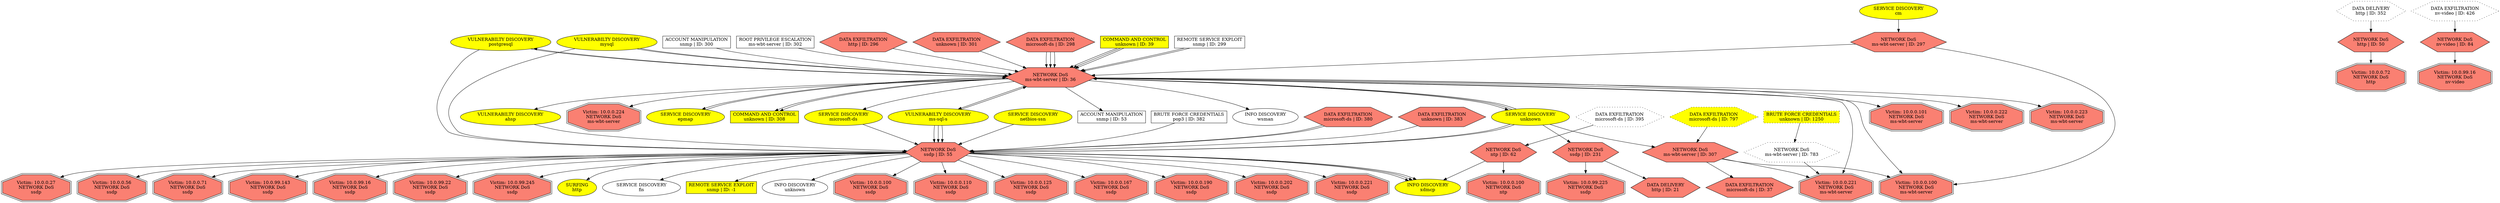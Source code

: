 digraph "" {
	"NETWORK DoS
ssdp | ID: 55"	[fillcolor=salmon,
		shape=hexagon,
		style=filled,
		tooltip="\"ET DOS Possible SSDP Amplification Scan in Progress\""];
	"Victim: 10.0.0.100
NETWORK DoS
ssdp"	[fillcolor=salmon,
		shape=doubleoctagon,
		style=filled];
	"NETWORK DoS
ssdp | ID: 55" -> "Victim: 10.0.0.100
NETWORK DoS
ssdp"	[key=0,
		data="{}"];
	"Victim: 10.0.0.110
NETWORK DoS
ssdp"	[fillcolor=salmon,
		shape=doubleoctagon,
		style=filled];
	"NETWORK DoS
ssdp | ID: 55" -> "Victim: 10.0.0.110
NETWORK DoS
ssdp"	[key=0,
		data="{}"];
	"Victim: 10.0.0.125
NETWORK DoS
ssdp"	[fillcolor=salmon,
		shape=doubleoctagon,
		style=filled];
	"NETWORK DoS
ssdp | ID: 55" -> "Victim: 10.0.0.125
NETWORK DoS
ssdp"	[key=0,
		data="{}"];
	"Victim: 10.0.0.167
NETWORK DoS
ssdp"	[fillcolor=salmon,
		shape=doubleoctagon,
		style=filled];
	"NETWORK DoS
ssdp | ID: 55" -> "Victim: 10.0.0.167
NETWORK DoS
ssdp"	[key=0,
		data="{}"];
	"Victim: 10.0.0.190
NETWORK DoS
ssdp"	[fillcolor=salmon,
		shape=doubleoctagon,
		style=filled];
	"NETWORK DoS
ssdp | ID: 55" -> "Victim: 10.0.0.190
NETWORK DoS
ssdp"	[key=0,
		data="{}"];
	"Victim: 10.0.0.202
NETWORK DoS
ssdp"	[fillcolor=salmon,
		shape=doubleoctagon,
		style=filled];
	"NETWORK DoS
ssdp | ID: 55" -> "Victim: 10.0.0.202
NETWORK DoS
ssdp"	[key=0,
		data="{}"];
	"Victim: 10.0.0.221
NETWORK DoS
ssdp"	[fillcolor=salmon,
		shape=doubleoctagon,
		style=filled];
	"NETWORK DoS
ssdp | ID: 55" -> "Victim: 10.0.0.221
NETWORK DoS
ssdp"	[key=0,
		data="{}"];
	"Victim: 10.0.0.27
NETWORK DoS
ssdp"	[fillcolor=salmon,
		shape=doubleoctagon,
		style=filled];
	"NETWORK DoS
ssdp | ID: 55" -> "Victim: 10.0.0.27
NETWORK DoS
ssdp"	[key=0,
		data="{}"];
	"Victim: 10.0.0.56
NETWORK DoS
ssdp"	[fillcolor=salmon,
		shape=doubleoctagon,
		style=filled];
	"NETWORK DoS
ssdp | ID: 55" -> "Victim: 10.0.0.56
NETWORK DoS
ssdp"	[key=0,
		data="{}"];
	"Victim: 10.0.0.71
NETWORK DoS
ssdp"	[fillcolor=salmon,
		shape=doubleoctagon,
		style=filled];
	"NETWORK DoS
ssdp | ID: 55" -> "Victim: 10.0.0.71
NETWORK DoS
ssdp"	[key=0,
		data="{}"];
	"Victim: 10.0.99.143
NETWORK DoS
ssdp"	[fillcolor=salmon,
		shape=doubleoctagon,
		style=filled];
	"NETWORK DoS
ssdp | ID: 55" -> "Victim: 10.0.99.143
NETWORK DoS
ssdp"	[key=0,
		data="{}"];
	"Victim: 10.0.99.16
NETWORK DoS
ssdp"	[fillcolor=salmon,
		shape=doubleoctagon,
		style=filled];
	"NETWORK DoS
ssdp | ID: 55" -> "Victim: 10.0.99.16
NETWORK DoS
ssdp"	[key=0,
		data="{}"];
	"Victim: 10.0.99.22
NETWORK DoS
ssdp"	[fillcolor=salmon,
		shape=doubleoctagon,
		style=filled];
	"NETWORK DoS
ssdp | ID: 55" -> "Victim: 10.0.99.22
NETWORK DoS
ssdp"	[key=0,
		data="{}"];
	"Victim: 10.0.99.245
NETWORK DoS
ssdp"	[fillcolor=salmon,
		shape=doubleoctagon,
		style=filled];
	"NETWORK DoS
ssdp | ID: 55" -> "Victim: 10.0.99.245
NETWORK DoS
ssdp"	[key=0,
		data="{}"];
	"INFO DISCOVERY
xdmcp"	[fillcolor=yellow,
		shape=oval,
		style=filled,
		tooltip="\"GPL RPC xdmcp info query\""];
	"NETWORK DoS
ssdp | ID: 55" -> "INFO DISCOVERY
xdmcp"	[key=0,
		data="{'color': 'blue', 'fontcolor': '\"blue\"', 'label': '\"start_next: 04/11/17, 14:10:03\ngap: 45sec\nend_prev: 04/11/17, 14:09:19\"'}"];
	"NETWORK DoS
ssdp | ID: 55" -> "INFO DISCOVERY
xdmcp"	[key=1,
		data="{'color': 'blue', 'fontcolor': '\"blue\"', 'label': '\"start_next: 04/11/17, 18:59:54\ngap: 45sec\nend_prev: 04/11/17, 18:59:10\"'}"];
	"NETWORK DoS
ssdp | ID: 55" -> "INFO DISCOVERY
xdmcp"	[key=2,
		data="{'color': 'blue', 'fontcolor': '\"blue\"', 'label': '\"start_next: 04/11/17, 17:59:31\ngap: 40sec\nend_prev: 04/11/17, 17:58:52\"'}"];
	"SURFING
http"	[fillcolor=yellow,
		shape=oval,
		style=filled,
		tooltip="\"ET WEB_SERVER WEB-PHP phpinfo access\""];
	"NETWORK DoS
ssdp | ID: 55" -> "SURFING
http"	[key=0,
		data="{'color': 'blue', 'fontcolor': '\"blue\"', 'label': '\"start_next: 04/11/17, 16:33:10\ngap: 134sec\nend_prev: 04/11/17, 16:30:56\"'}"];
	"SERVICE DISCOVERY
fis"	[shape=oval,
		tooltip="\"ET SCAN Potential VNC Scan 5900-5920\""];
	"NETWORK DoS
ssdp | ID: 55" -> "SERVICE DISCOVERY
fis"	[key=0,
		data="{'color': 'blue', 'fontcolor': '\"blue\"', 'label': '\"start_next: 04/11/17, 16:27:37\ngap: 8789sec\nend_prev: 04/11/17, 14:01:09\"'}"];
	"REMOTE SERVICE EXPLOIT
snmp | ID: -1"	[fillcolor=yellow,
		shape=box,
		style=filled,
		tooltip="\"ET SNMP Samsung Printer SNMP Hardcode RW Community String\""];
	"NETWORK DoS
ssdp | ID: 55" -> "REMOTE SERVICE EXPLOIT
snmp | ID: -1"	[key=0,
		data="{'color': 'blue', 'fontcolor': '\"blue\"', 'label': '\"start_next: 04/11/17, 14:33:53\ngap: -11sec\nend_prev: 04/11/17, 14:34:05\"'}"];
	"INFO DISCOVERY
unknown"	[shape=oval,
		tooltip="\"GPL WEB_SERVER globals.pl access
GPL WEB_SERVER mod_gzip_status access\""];
	"NETWORK DoS
ssdp | ID: 55" -> "INFO DISCOVERY
unknown"	[key=0,
		data="{'color': 'blue', 'fontcolor': '\"blue\"', 'label': '<font color=\"blue\"> start_next: 04/11/17, 18:04:49<br/>gap: 72sec<br/>end_prev: \
04/11/17, 18:03:37</font><br/><font color=\"blue\"><b>Attacker: 10.0.254.31</b></font>'}"];
	"NETWORK DoS
ms-wbt-server | ID: 36"	[fillcolor=salmon,
		shape=hexagon,
		style=filled,
		tooltip="\"ET DOS Microsoft Remote Desktop (RDP) Syn then Reset 30 Second DoS Attempt\""];
	"Victim: 10.0.0.100
NETWORK DoS
ms-wbt-server"	[fillcolor=salmon,
		shape=doubleoctagon,
		style=filled];
	"NETWORK DoS
ms-wbt-server | ID: 36" -> "Victim: 10.0.0.100
NETWORK DoS
ms-wbt-server"	[key=0,
		data="{}"];
	"Victim: 10.0.0.221
NETWORK DoS
ms-wbt-server"	[fillcolor=salmon,
		shape=doubleoctagon,
		style=filled];
	"NETWORK DoS
ms-wbt-server | ID: 36" -> "Victim: 10.0.0.221
NETWORK DoS
ms-wbt-server"	[key=0,
		data="{}"];
	"Victim: 10.0.0.101
NETWORK DoS
ms-wbt-server"	[fillcolor=salmon,
		shape=doubleoctagon,
		style=filled];
	"NETWORK DoS
ms-wbt-server | ID: 36" -> "Victim: 10.0.0.101
NETWORK DoS
ms-wbt-server"	[key=0,
		data="{}"];
	"Victim: 10.0.0.222
NETWORK DoS
ms-wbt-server"	[fillcolor=salmon,
		shape=doubleoctagon,
		style=filled];
	"NETWORK DoS
ms-wbt-server | ID: 36" -> "Victim: 10.0.0.222
NETWORK DoS
ms-wbt-server"	[key=0,
		data="{}"];
	"Victim: 10.0.0.223
NETWORK DoS
ms-wbt-server"	[fillcolor=salmon,
		shape=doubleoctagon,
		style=filled];
	"NETWORK DoS
ms-wbt-server | ID: 36" -> "Victim: 10.0.0.223
NETWORK DoS
ms-wbt-server"	[key=0,
		data="{}"];
	"Victim: 10.0.0.224
NETWORK DoS
ms-wbt-server"	[fillcolor=salmon,
		shape=doubleoctagon,
		style=filled];
	"NETWORK DoS
ms-wbt-server | ID: 36" -> "Victim: 10.0.0.224
NETWORK DoS
ms-wbt-server"	[key=0,
		data="{}"];
	"VULNERABILTY DISCOVERY
postgresql"	[fillcolor=yellow,
		shape=oval,
		style=filled,
		tooltip="\"ET POLICY Suspicious inbound to PostgreSQL port 5432\""];
	"NETWORK DoS
ms-wbt-server | ID: 36" -> "VULNERABILTY DISCOVERY
postgresql"	[key=0,
		data="{'color': 'turquoise', 'label': '<font color=\"turquoise\"> start_next: 04/11/17, 15:12:39<br/>gap: -658sec<br/>end_prev: 04/11/17, \
15:23:37</font><br/><font color=\"turquoise\"><b>Attacker: 10.0.254.31</b></font>'}"];
	"SERVICE DISCOVERY
unknown"	[fillcolor=yellow,
		shape=oval,
		style=filled,
		tooltip="\"ET SCAN Potential VNC Scan 5800-5820\""];
	"NETWORK DoS
ms-wbt-server | ID: 36" -> "SERVICE DISCOVERY
unknown"	[key=0,
		data="{'color': 'darkgreen', 'fontcolor': '\"darkgreen\"', 'label': '\"start_next: 04/11/17, 13:49:00\ngap: 403sec\nend_prev: 04/11/17, 13:\
42:17\"'}"];
	"VULNERABILTY DISCOVERY
ms-sql-s"	[fillcolor=yellow,
		shape=oval,
		style=filled,
		tooltip="\"ET POLICY Suspicious inbound to MSSQL port 1433
ET POLICY Suspicious inbound to mySQL port 3306
ET POLICY Suspicious inbound to \
Oracle SQL port 1521
ET POLICY Suspicious inbound to mSQL port 4333\""];
	"NETWORK DoS
ms-wbt-server | ID: 36" -> "VULNERABILTY DISCOVERY
ms-sql-s"	[key=0,
		data="{'color': 'purple', 'fontcolor': '\"purple\"', 'label': '\"start_next: 04/11/17, 14:46:49\ngap: -24sec\nend_prev: 04/11/17, 14:47:13\"'}"];
	"SERVICE DISCOVERY
epmap"	[fillcolor=yellow,
		shape=oval,
		style=filled,
		tooltip="\"ET SCAN Behavioral Unusual Port 135 traffic Potential Scan or Infection
ET SCAN Potential VNC Scan 5800-5820
ET SCAN Potential \
VNC Scan 5900-5920\""];
	"NETWORK DoS
ms-wbt-server | ID: 36" -> "SERVICE DISCOVERY
epmap"	[key=0,
		data="{'color': 'blue', 'fontcolor': '\"blue\"', 'label': '\"start_next: 04/11/17, 18:02:11\ngap: -174sec\nend_prev: 04/11/17, 18:05:05\"'}"];
	"COMMAND AND CONTROL
unknown | ID: 308"	[fillcolor=yellow,
		shape=box,
		style=filled,
		tooltip="\"ET POLICY RDP connection confirm\""];
	"NETWORK DoS
ms-wbt-server | ID: 36" -> "COMMAND AND CONTROL
unknown | ID: 308"	[key=0,
		data="{'color': 'darkgreen', 'fontcolor': '\"darkgreen\"', 'label': '\"start_next: 04/11/17, 13:54:51\ngap: 756sec\nend_prev: 04/11/17, 13:\
42:15\"'}"];
	"NETWORK DoS
ms-wbt-server | ID: 36" -> "COMMAND AND CONTROL
unknown | ID: 308"	[key=1,
		data="{'color': 'blue', 'fontcolor': '\"blue\"', 'label': '\"start_next: 04/11/17, 18:04:16\ngap: -41sec\nend_prev: 04/11/17, 18:04:57\"'}"];
	"VULNERABILTY DISCOVERY
ahsp"	[fillcolor=yellow,
		shape=oval,
		style=filled,
		tooltip="\"ET POLICY Suspicious inbound to PostgreSQL port 5432
ET POLICY Suspicious inbound to MSSQL port 1433
ET POLICY Suspicious inbound \
to Oracle SQL port 1521
ET POLICY Suspicious inbound to mSQL port 4333\""];
	"NETWORK DoS
ms-wbt-server | ID: 36" -> "VULNERABILTY DISCOVERY
ahsp"	[key=0,
		data="{'color': 'purple', 'fontcolor': '\"purple\"', 'label': '\"start_next: 04/11/17, 16:54:44\ngap: 425sec\nend_prev: 04/11/17, 16:47:39\"'}"];
	"ACCOUNT MANIPULATION
snmp | ID: 53"	[shape=box,
		tooltip="\"GPL SNMP private access udp
GPL SNMP public access udp\""];
	"NETWORK DoS
ms-wbt-server | ID: 36" -> "ACCOUNT MANIPULATION
snmp | ID: 53"	[key=0,
		data="{'color': 'blue', 'fontcolor': '\"blue\"', 'label': '\"start_next: 04/11/17, 18:05:21\ngap: 21sec\nend_prev: 04/11/17, 18:05:00\"'}"];
	"SERVICE DISCOVERY
microsoft-ds"	[fillcolor=yellow,
		shape=oval,
		style=filled,
		tooltip="\"ET SCAN Behavioral Unusual Port 135 traffic Potential Scan or Infection
ET SCAN Potential VNC Scan 5800-5820
ET SCAN Behavioral \
Unusual Port 445 traffic Potential Scan or Infection\""];
	"NETWORK DoS
ms-wbt-server | ID: 36" -> "SERVICE DISCOVERY
microsoft-ds"	[key=0,
		data="{'color': 'darkgreen', 'fontcolor': '\"darkgreen\"', 'label': '\"start_next: 04/11/17, 13:42:23\ngap: -721sec\nend_prev: 04/11/17, \
13:54:24\"'}"];
	"INFO DISCOVERY
wsman"	[shape=oval,
		tooltip="\"GPL WEB_SERVER globals.pl access\""];
	"NETWORK DoS
ms-wbt-server | ID: 36" -> "INFO DISCOVERY
wsman"	[key=0,
		data="{'color': 'blue', 'fontcolor': '\"blue\"', 'label': '\"start_next: 04/11/17, 14:06:38\ngap: 19sec\nend_prev: 04/11/17, 14:06:20\"'}"];
	"NETWORK DoS
ms-wbt-server | ID: 307"	[fillcolor=salmon,
		shape=hexagon,
		style=filled,
		tooltip="\"ET DOS Microsoft Remote Desktop (RDP) Syn then Reset 30 Second DoS Attempt\""];
	"NETWORK DoS
ms-wbt-server | ID: 307" -> "Victim: 10.0.0.100
NETWORK DoS
ms-wbt-server"	[key=0,
		data="{}"];
	"NETWORK DoS
ms-wbt-server | ID: 307" -> "Victim: 10.0.0.221
NETWORK DoS
ms-wbt-server"	[key=0,
		data="{}"];
	"DATA EXFILTRATION
microsoft-ds | ID: 37"	[fillcolor=salmon,
		shape=hexagon,
		style=filled,
		tooltip="\"GPL NETBIOS SMB-DS IPC$ unicode share access\""];
	"NETWORK DoS
ms-wbt-server | ID: 307" -> "DATA EXFILTRATION
microsoft-ds | ID: 37"	[key=0,
		data="{'color': 'turquoise', 'fontcolor': '\"blue\"', 'label': '<font color=\"turquoise\"> start_next: 04/11/17, 16:30:04<br/>gap: 2441sec<\
br/>end_prev: 04/11/17, 15:49:23</font><br/><font color=\"turquoise\"><b>Attacker: 10.0.254.31</b></font>'}"];
	"NETWORK DoS
ssdp | ID: 231"	[fillcolor=salmon,
		shape=hexagon,
		style=filled,
		tooltip="\"ET DOS Possible SSDP Amplification Scan in Progress\""];
	"Victim: 10.0.99.225
NETWORK DoS
ssdp"	[fillcolor=salmon,
		shape=doubleoctagon,
		style=filled];
	"NETWORK DoS
ssdp | ID: 231" -> "Victim: 10.0.99.225
NETWORK DoS
ssdp"	[key=0,
		data="{}"];
	"DATA DELIVERY
http | ID: 21"	[fillcolor=salmon,
		shape=hexagon,
		style=filled,
		tooltip="\"GPL WEB_SERVER perl post attempt\""];
	"NETWORK DoS
ssdp | ID: 231" -> "DATA DELIVERY
http | ID: 21"	[key=0,
		data="{'color': 'blue', 'fontcolor': '\"blue\"', 'label': '\"start_next: 04/11/17, 21:04:28\ngap: 108sec\nend_prev: 04/11/17, 21:02:41\"'}"];
	"NETWORK DoS
ntp | ID: 62"	[fillcolor=salmon,
		shape=hexagon,
		style=filled,
		tooltip="\"ET DOS Microsoft Remote Desktop (RDP) Syn then Reset 30 Second DoS Attempt
ET DOS Possible NTP DDoS Inbound Frequent Un-Authed \
MON_LIST Requests IMPL 0x03\""];
	"Victim: 10.0.0.100
NETWORK DoS
ntp"	[fillcolor=salmon,
		shape=doubleoctagon,
		style=filled];
	"NETWORK DoS
ntp | ID: 62" -> "Victim: 10.0.0.100
NETWORK DoS
ntp"	[key=0,
		data="{}"];
	"NETWORK DoS
ntp | ID: 62" -> "INFO DISCOVERY
xdmcp"	[key=0,
		data="{'color': 'blue', 'fontcolor': '\"blue\"', 'label': '\"start_next: 04/11/17, 18:34:11\ngap: -11sec\nend_prev: 04/11/17, 18:34:23\"'}"];
	"NETWORK DoS
ms-wbt-server | ID: 297"	[fillcolor=salmon,
		shape=hexagon,
		style=filled,
		tooltip="\"ET DOS Microsoft Remote Desktop (RDP) Syn then Reset 30 Second DoS Attempt\""];
	"NETWORK DoS
ms-wbt-server | ID: 297" -> "NETWORK DoS
ms-wbt-server | ID: 36"	[key=0,
		data="{'color': 'purple', 'fontcolor': '\"purple\"', 'label': '\"start_next: 04/11/17, 14:46:47\ngap: 5244sec\nend_prev: 04/11/17, 13:19:\
23\"'}"];
	"NETWORK DoS
ms-wbt-server | ID: 297" -> "Victim: 10.0.0.100
NETWORK DoS
ms-wbt-server"	[key=0,
		data="{}"];
	"NETWORK DoS
ms-wbt-server | ID: 783"	[fillcolor=salmon,
		shape=hexagon,
		style=dotted,
		tooltip="\"ET DOS Microsoft Remote Desktop (RDP) Syn then Reset 30 Second DoS Attempt\""];
	"NETWORK DoS
ms-wbt-server | ID: 783" -> "Victim: 10.0.0.221
NETWORK DoS
ms-wbt-server"	[key=0,
		data="{}"];
	"NETWORK DoS
http | ID: 50"	[fillcolor=salmon,
		shape=hexagon,
		style=filled,
		tooltip="\"ET SCAN Apache mod_deflate DoS via many multiple byte Range values\""];
	"Victim: 10.0.0.72
NETWORK DoS
http"	[fillcolor=salmon,
		shape=doubleoctagon,
		style=filled];
	"NETWORK DoS
http | ID: 50" -> "Victim: 10.0.0.72
NETWORK DoS
http"	[key=0,
		data="{}"];
	"NETWORK DoS
nv-video | ID: 84"	[fillcolor=salmon,
		shape=hexagon,
		style=filled,
		tooltip="\"ET TROJAN DDoS.XOR Checkin\""];
	"Victim: 10.0.99.16
NETWORK DoS
nv-video"	[fillcolor=salmon,
		shape=doubleoctagon,
		style=filled];
	"NETWORK DoS
nv-video | ID: 84" -> "Victim: 10.0.99.16
NETWORK DoS
nv-video"	[key=0,
		data="{}"];
	"DATA EXFILTRATION
microsoft-ds | ID: 395"	[fillcolor=salmon,
		shape=hexagon,
		style=dotted,
		tooltip="\"GPL NETBIOS SMB-DS IPC$ unicode share access
ET WEB_SPECIFIC_APPS PHP-CGI query string parameter vulnerability\""];
	"DATA EXFILTRATION
microsoft-ds | ID: 395" -> "NETWORK DoS
ntp | ID: 62"	[key=0,
		data="{'color': 'blue', 'fontcolor': '\"blue\"', 'label': '\"start_next: 04/11/17, 18:34:10\ngap: -122sec\nend_prev: 04/11/17, 18:36:12\"'}"];
	"VULNERABILTY DISCOVERY
postgresql" -> "NETWORK DoS
ssdp | ID: 55"	[key=0,
		data="{'color': 'blue', 'fontcolor': '\"blue\"', 'label': '\"start_next: 04/11/17, 14:01:09\ngap: 67sec\nend_prev: 04/11/17, 14:00:02\"'}"];
	"VULNERABILTY DISCOVERY
postgresql" -> "NETWORK DoS
ms-wbt-server | ID: 36"	[key=0,
		data="{'color': 'purple', 'fontcolor': '\"purple\"', 'label': '\"start_next: 04/11/17, 15:47:15\ngap: 0sec\nend_prev: 04/11/17, 15:47:16\"'}"];
	"SERVICE DISCOVERY
unknown" -> "NETWORK DoS
ssdp | ID: 55"	[key=0,
		data="{'color': 'blue', 'fontcolor': '\"blue\"', 'label': '\"start_next: 04/11/17, 18:01:21\ngap: 42sec\nend_prev: 04/11/17, 18:00:38\"'}"];
	"SERVICE DISCOVERY
unknown" -> "NETWORK DoS
ssdp | ID: 55"	[key=1,
		data="{'color': 'blue', 'fontcolor': '\"blue\"', 'label': '\"start_next: 04/11/17, 20:58:03\ngap: 66sec\nend_prev: 04/11/17, 20:56:56\"'}"];
	"SERVICE DISCOVERY
unknown" -> "NETWORK DoS
ms-wbt-server | ID: 36"	[key=0,
		data="{'color': 'purple', 'fontcolor': '\"purple\"', 'label': '\"start_next: 04/11/17, 16:07:51\ngap: 4763sec\nend_prev: 04/11/17, 14:48:\
27\"'}"];
	"SERVICE DISCOVERY
unknown" -> "NETWORK DoS
ms-wbt-server | ID: 36"	[key=1,
		data="{'color': 'turquoise', 'fontcolor': '\"turquoise\"', 'label': '\"start_next: 04/11/17, 17:21:16\ngap: -1sec\nend_prev: 04/11/17, 17:\
21:17\"'}"];
	"SERVICE DISCOVERY
unknown" -> "NETWORK DoS
ms-wbt-server | ID: 307"	[key=0,
		data="{'color': 'blue', 'fontcolor': '\"blue\"', 'label': '\"start_next: 04/11/17, 16:04:32\ngap: -478sec\nend_prev: 04/11/17, 16:12:30\"'}"];
	"SERVICE DISCOVERY
unknown" -> "NETWORK DoS
ssdp | ID: 231"	[key=0,
		data="{'color': 'blue', 'fontcolor': '\"blue\"', 'label': '\"start_next: 04/11/17, 21:02:41\ngap: 23sec\nend_prev: 04/11/17, 21:02:18\"'}"];
	"VULNERABILTY DISCOVERY
ms-sql-s" -> "NETWORK DoS
ssdp | ID: 55"	[key=0,
		data="{'color': 'blue', 'fontcolor': '\"blue\"', 'label': '\"start_next: 04/11/17, 14:08:11\ngap: 33sec\nend_prev: 04/11/17, 14:07:37\"'}"];
	"VULNERABILTY DISCOVERY
ms-sql-s" -> "NETWORK DoS
ssdp | ID: 55"	[key=1,
		data="{'color': 'blue', 'fontcolor': '\"blue\"', 'label': '\"start_next: 04/11/17, 21:05:24\ngap: 33sec\nend_prev: 04/11/17, 21:04:51\"'}"];
	"VULNERABILTY DISCOVERY
ms-sql-s" -> "NETWORK DoS
ssdp | ID: 55"	[key=2,
		data="{'color': 'blue', 'fontcolor': '\"blue\"', 'label': '\"start_next: 04/11/17, 17:58:52\ngap: -132sec\nend_prev: 04/11/17, 18:01:04\"'}"];
	"VULNERABILTY DISCOVERY
ms-sql-s" -> "NETWORK DoS
ms-wbt-server | ID: 36"	[key=0,
		data="{'color': 'turquoise', 'fontcolor': '\"turquoise\"', 'label': '\"start_next: 04/11/17, 21:02:47\ngap: -36sec\nend_prev: 04/11/17, 21:\
03:23\"'}"];
	"DATA EXFILTRATION
microsoft-ds | ID: 298"	[fillcolor=salmon,
		shape=hexagon,
		style=filled,
		tooltip="\"GPL NETBIOS SMB-DS IPC$ share access\""];
	"DATA EXFILTRATION
microsoft-ds | ID: 298" -> "NETWORK DoS
ms-wbt-server | ID: 36"	[key=0,
		data="{'color': 'purple', 'fontcolor': '\"purple\"', 'label': '\"start_next: 04/11/17, 16:07:49\ngap: 4821sec\nend_prev: 04/11/17, 14:47:\
28\"'}"];
	"DATA EXFILTRATION
microsoft-ds | ID: 298" -> "NETWORK DoS
ms-wbt-server | ID: 36"	[key=1,
		data="{'color': 'turquoise', 'fontcolor': '\"turquoise\"', 'label': '\"start_next: 04/11/17, 15:07:53\ngap: 3648sec\nend_prev: 04/11/17, \
14:07:05\"'}"];
	"DATA EXFILTRATION
microsoft-ds | ID: 298" -> "NETWORK DoS
ms-wbt-server | ID: 36"	[key=2,
		data="{'color': 'turquoise', 'fontcolor': '\"turquoise\"', 'label': '\"start_next: 04/11/17, 21:15:46\ngap: 23081sec\nend_prev: 04/11/17, \
14:51:05\"'}"];
	"VULNERABILTY DISCOVERY
mysql"	[fillcolor=yellow,
		shape=oval,
		style=filled,
		tooltip="\"ET POLICY Suspicious inbound to MSSQL port 1433
ET POLICY Suspicious inbound to mySQL port 3306
ET POLICY Suspicious inbound to \
Oracle SQL port 1521
ET POLICY Suspicious inbound to PostgreSQL port 5432\""];
	"VULNERABILTY DISCOVERY
mysql" -> "NETWORK DoS
ssdp | ID: 55"	[key=0,
		data="{'color': 'blue', 'fontcolor': '\"blue\"', 'label': '\"start_next: 04/11/17, 19:00:36\ngap: 33sec\nend_prev: 04/11/17, 19:00:03\"'}"];
	"VULNERABILTY DISCOVERY
mysql" -> "NETWORK DoS
ms-wbt-server | ID: 36"	[key=0,
		data="{'color': 'orange', 'fontcolor': '\"orange\"', 'label': '\"start_next: 04/11/17, 20:28:03\ngap: -1sec\nend_prev: 04/11/17, 20:28:04\"'}"];
	"VULNERABILTY DISCOVERY
mysql" -> "NETWORK DoS
ms-wbt-server | ID: 36"	[key=1,
		data="{'color': 'purple', 'fontcolor': '\"purple\"', 'label': '\"start_next: 04/11/17, 14:16:05\ngap: -45sec\nend_prev: 04/11/17, 14:16:50\"'}"];
	"COMMAND AND CONTROL
unknown | ID: 39"	[fillcolor=yellow,
		shape=box,
		style=filled,
		tooltip="\"ET POLICY RDP connection confirm\""];
	"COMMAND AND CONTROL
unknown | ID: 39" -> "NETWORK DoS
ms-wbt-server | ID: 36"	[key=0,
		data="{'color': 'magenta', 'fontcolor': '\"darkgreen\"', 'label': '<font color=\"magenta\"> start_next: 04/11/17, 13:34:55<br/>gap: 539sec<\
br/>end_prev: 04/11/17, 13:25:56</font><br/><font color=\"magenta\"><b>Attacker: 10.0.254.30</b></font>'}"];
	"COMMAND AND CONTROL
unknown | ID: 39" -> "NETWORK DoS
ms-wbt-server | ID: 36"	[key=1,
		data="{'color': 'orange', 'fontcolor': '\"orange\"', 'label': '\"start_next: 04/11/17, 20:26:25\ngap: 364sec\nend_prev: 04/11/17, 20:20:22\"'}"];
	"COMMAND AND CONTROL
unknown | ID: 39" -> "NETWORK DoS
ms-wbt-server | ID: 36"	[key=2,
		data="{'color': 'darkgreen', 'fontcolor': '\"darkgreen\"', 'label': '\"start_next: 04/11/17, 13:42:15\ngap: 190sec\nend_prev: 04/11/17, 13:\
39:05\"'}"];
	"SERVICE DISCOVERY
epmap" -> "NETWORK DoS
ms-wbt-server | ID: 36"	[key=0,
		data="{'color': 'turquoise', 'fontcolor': '\"turquoise\"', 'label': '\"start_next: 04/11/17, 13:03:57\ngap: -372sec\nend_prev: 04/11/17, \
13:10:10\"'}"];
	"REMOTE SERVICE EXPLOIT
snmp | ID: 299"	[shape=box,
		tooltip="\"ET SNMP Samsung Printer SNMP Hardcode RW Community String\""];
	"REMOTE SERVICE EXPLOIT
snmp | ID: 299" -> "NETWORK DoS
ms-wbt-server | ID: 36"	[key=0,
		data="{'color': 'blue', 'fontcolor': '\"blue\"', 'label': '\"start_next: 04/11/17, 14:05:34\ngap: 6sec\nend_prev: 04/11/17, 14:05:28\"'}"];
	"REMOTE SERVICE EXPLOIT
snmp | ID: 299" -> "NETWORK DoS
ms-wbt-server | ID: 36"	[key=1,
		data="{'color': 'blue', 'fontcolor': '\"blue\"', 'label': '\"start_next: 04/11/17, 18:03:55\ngap: 14sec\nend_prev: 04/11/17, 18:03:41\"'}"];
	"ACCOUNT MANIPULATION
snmp | ID: 300"	[shape=box,
		tooltip="\"GPL SNMP public access udp\""];
	"ACCOUNT MANIPULATION
snmp | ID: 300" -> "NETWORK DoS
ms-wbt-server | ID: 36"	[key=0,
		data="{'color': 'purple', 'fontcolor': '\"purple\"', 'label': '\"start_next: 04/11/17, 16:47:39\ngap: 107sec\nend_prev: 04/11/17, 16:45:52\"'}"];
	"ROOT PRIVILEGE ESCALATION
ms-wbt-server | ID: 302"	[shape=box,
		tooltip="\"ET POLICY MS Remote Desktop Administrator Login Request\""];
	"ROOT PRIVILEGE ESCALATION
ms-wbt-server | ID: 302" -> "NETWORK DoS
ms-wbt-server | ID: 36"	[key=0,
		data="{'color': 'tomato', 'fontcolor': '\"tomato\"', 'label': '\"start_next: 04/11/17, 17:18:43\ngap: 9990sec\nend_prev: 04/11/17, 14:32:\
14\"'}"];
	"DATA EXFILTRATION
http | ID: 296"	[fillcolor=salmon,
		shape=hexagon,
		style=filled,
		tooltip="\"ET WEB_SPECIFIC_APPS PHP-CGI query string parameter vulnerability\""];
	"DATA EXFILTRATION
http | ID: 296" -> "NETWORK DoS
ms-wbt-server | ID: 36"	[key=0,
		data="{'color': 'brown', 'fontcolor': '\"brown\"', 'label': '\"start_next: 04/11/17, 15:36:41\ngap: 893sec\nend_prev: 04/11/17, 15:21:48\"'}"];
	"DATA EXFILTRATION
unknown | ID: 301"	[fillcolor=salmon,
		shape=hexagon,
		style=filled,
		tooltip="\"ET WEB_SPECIFIC_APPS PHP-CGI query string parameter vulnerability\""];
	"DATA EXFILTRATION
unknown | ID: 301" -> "NETWORK DoS
ms-wbt-server | ID: 36"	[key=0,
		data="{'color': 'blue', 'fontcolor': '\"blue\"', 'label': '\"start_next: 04/11/17, 18:01:49\ngap: 4202sec\nend_prev: 04/11/17, 16:51:47\"'}"];
	"VULNERABILTY DISCOVERY
ahsp" -> "NETWORK DoS
ssdp | ID: 55"	[key=0,
		data="{'color': 'blue', 'fontcolor': '\"blue\"', 'label': '\"start_next: 04/11/17, 14:04:52\ngap: 32sec\nend_prev: 04/11/17, 14:04:19\"'}"];
	"SERVICE DISCOVERY
microsoft-ds" -> "NETWORK DoS
ssdp | ID: 55"	[key=0,
		data="{'color': 'blue', 'fontcolor': '\"blue\"', 'label': '\"start_next: 04/11/17, 14:09:19\ngap: 42sec\nend_prev: 04/11/17, 14:08:36\"'}"];
	"BRUTE FORCE CREDENTIALS
unknown | ID: 1250"	[fillcolor=yellow,
		shape=box,
		style="dotted,filled",
		tooltip="\"ET SCAN Rapid IMAP Connections - Possible Brute Force Attack\""];
	"BRUTE FORCE CREDENTIALS
unknown | ID: 1250" -> "NETWORK DoS
ms-wbt-server | ID: 783"	[key=0,
		data="{'color': 'brown', 'label': '<font color=\"brown\"> start_next: 04/11/17, 12:50:26<br/>gap: 5sec<br/>end_prev: 04/11/17, 12:50:22</\
font><br/><font color=\"brown\"><b>Attacker: 10.0.254.33</b></font>'}"];
	"DATA EXFILTRATION
nv-video | ID: 426"	[fillcolor=salmon,
		shape=hexagon,
		style=dotted,
		tooltip="\"ET TROJAN ATTACKER IRCBot - PRIVMSG Response - Directory Listing
ET TROJAN ATTACKER IRCBot - PRIVMSG Response - Directory Listing *\
nix
ET TROJAN ATTACKER IRCBot - The command completed successfully - PRIVMSG Response
ET TROJAN ATTACKER IRCBot - PRIVMSG Response \
- net command output
ET TROJAN ATTACKER IRCBot - PRIVMSG Response - ipconfig command output\""];
	"DATA EXFILTRATION
nv-video | ID: 426" -> "NETWORK DoS
nv-video | ID: 84"	[key=0,
		data="{'color': 'purple', 'fontcolor': '\"purple\"', 'label': '\"start_next: 04/11/17, 21:36:02\ngap: 0sec\nend_prev: 04/11/17, 21:36:02\"'}"];
	"DATA EXFILTRATION
microsoft-ds | ID: 797"	[fillcolor=yellow,
		shape=hexagon,
		style="dotted,filled",
		tooltip="\"GPL NETBIOS SMB-DS IPC$ share access\""];
	"DATA EXFILTRATION
microsoft-ds | ID: 797" -> "NETWORK DoS
ms-wbt-server | ID: 307"	[key=0,
		data="{'color': 'turquoise', 'label': '<font color=\"turquoise\"> start_next: 04/11/17, 15:49:23<br/>gap: 7751sec<br/>end_prev: 04/11/17, \
13:40:12</font><br/><font color=\"turquoise\"><b>Attacker: 10.0.254.31</b></font>'}"];
	"DATA DELIVERY
http | ID: 352"	[fillcolor=salmon,
		shape=hexagon,
		style=dotted,
		tooltip="\"ET WEB_SERVER PHP Possible php Remote File Inclusion Attempt
ET WEB_SERVER PHP tags in HTTP POST
GPL WEB_SERVER perl post attempt
\
ET WEB_SERVER PHP Possible file Remote File Inclusion Attempt\""];
	"DATA DELIVERY
http | ID: 352" -> "NETWORK DoS
http | ID: 50"	[key=0,
		data="{'color': 'darkgreen', 'fontcolor': '\"darkgreen\"', 'label': '\"start_next: 04/11/17, 22:11:13\ngap: -7sec\nend_prev: 04/11/17, 22:\
11:20\"'}"];
	"SERVICE DISCOVERY
cm"	[fillcolor=yellow,
		shape=oval,
		style=filled,
		tooltip="\"ET SCAN Potential VNC Scan 5900-5920\""];
	"SERVICE DISCOVERY
cm" -> "NETWORK DoS
ms-wbt-server | ID: 297"	[key=0,
		data="{'color': 'purple', 'fontcolor': '\"purple\"', 'label': '\"start_next: 04/11/17, 13:19:23\ngap: 425sec\nend_prev: 04/11/17, 13:12:18\"'}"];
	"SERVICE DISCOVERY
netbios-ssn"	[fillcolor=yellow,
		shape=oval,
		style=filled,
		tooltip="\"ET SCAN Behavioral Unusual Port 445 traffic Potential Scan or Infection
ET SCAN Behavioral Unusual Port 139 traffic Potential Scan \
or Infection\""];
	"SERVICE DISCOVERY
netbios-ssn" -> "NETWORK DoS
ssdp | ID: 55"	[key=0,
		data="{'color': 'blue', 'fontcolor': '\"blue\"', 'label': '\"start_next: 04/11/17, 18:57:50\ngap: 34sec\nend_prev: 04/11/17, 18:57:16\"'}"];
	"BRUTE FORCE CREDENTIALS
pop3 | ID: 382"	[shape=box,
		tooltip="\"ET SCAN Rapid POP3 Connections - Possible Brute Force Attack\""];
	"BRUTE FORCE CREDENTIALS
pop3 | ID: 382" -> "NETWORK DoS
ssdp | ID: 55"	[key=0,
		data="{'color': 'blue', 'fontcolor': '\"blue\"', 'label': '\"start_next: 04/11/17, 18:59:10\ngap: 55sec\nend_prev: 04/11/17, 18:58:15\"'}"];
	"DATA EXFILTRATION
microsoft-ds | ID: 380"	[fillcolor=salmon,
		shape=hexagon,
		style=filled,
		tooltip="\"GPL NETBIOS SMB-DS IPC$ unicode share access
ET WEB_SPECIFIC_APPS PHP-CGI query string parameter vulnerability\""];
	"DATA EXFILTRATION
microsoft-ds | ID: 380" -> "NETWORK DoS
ssdp | ID: 55"	[key=0,
		data="{'color': 'blue', 'fontcolor': '\"blue\"', 'label': '\"start_next: 04/11/17, 14:33:06\ngap: -169sec\nend_prev: 04/11/17, 14:35:55\"'}"];
	"DATA EXFILTRATION
microsoft-ds | ID: 380" -> "NETWORK DoS
ssdp | ID: 55"	[key=1,
		data="{'color': 'blue', 'fontcolor': '\"blue\"', 'label': '\"start_next: 04/11/17, 16:52:26\ngap: -167sec\nend_prev: 04/11/17, 16:55:13\"'}"];
	"DATA EXFILTRATION
unknown | ID: 383"	[fillcolor=salmon,
		shape=hexagon,
		style=filled,
		tooltip="\"ET WEB_SPECIFIC_APPS PHP-CGI query string parameter vulnerability\""];
	"DATA EXFILTRATION
unknown | ID: 383" -> "NETWORK DoS
ssdp | ID: 55"	[key=0,
		data="{'color': 'blue', 'fontcolor': '\"blue\"', 'label': '\"start_next: 04/11/17, 18:03:37\ngap: 5458sec\nend_prev: 04/11/17, 16:32:39\"'}"];
}
